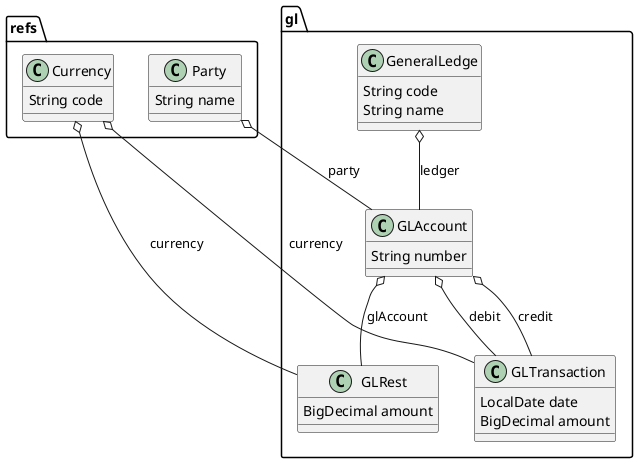 @startuml
'https://plantuml.com/class-diagram

package refs {
    class Party {
        String name
    }

    class Currency {
        String code
    }
}

package gl {
    class GeneralLedge {
        String code
        String name
    }

    class GLAccount {
        String number
    }
    GeneralLedge o-- GLAccount : ledger
    Party o-- GLAccount : party

    class GLRest {
        BigDecimal amount
    }
    Currency o-- GLRest : currency
    GLAccount o-- GLRest : glAccount

    class GLTransaction {
        LocalDate date
        BigDecimal amount
    }
    GLAccount o-- GLTransaction : debit
    GLAccount o-- GLTransaction : credit
    Currency o-- GLTransaction : currency
}
@enduml